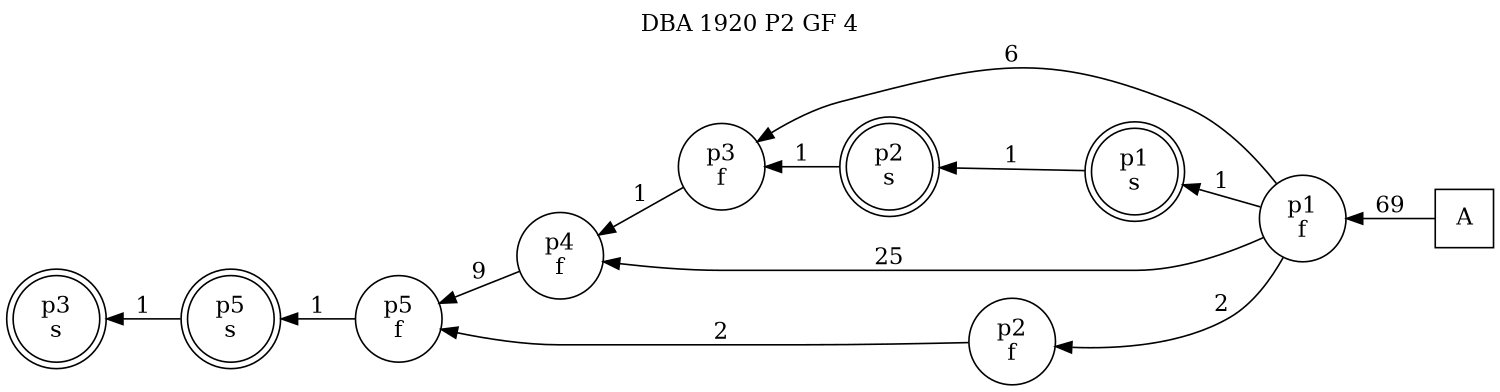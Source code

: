 digraph DBA_1920_P2_GF_4_GOOD {
labelloc="tl"
label= " DBA 1920 P2 GF 4 "
rankdir="RL";
graph [ size=" 10 , 10 !"]

"A" [shape="square" label="A"]
"p1_f" [shape="circle" label="p1
f"]
"p4_f" [shape="circle" label="p4
f"]
"p2_f" [shape="circle" label="p2
f"]
"p5_f" [shape="circle" label="p5
f"]
"p3_f" [shape="circle" label="p3
f"]
"p1_s" [shape="doublecircle" label="p1
s"]
"p2_s" [shape="doublecircle" label="p2
s"]
"p5_s" [shape="doublecircle" label="p5
s"]
"p3_s" [shape="doublecircle" label="p3
s"]
"A" -> "p1_f" [ label=69]
"p1_f" -> "p4_f" [ label=25]
"p1_f" -> "p2_f" [ label=2]
"p1_f" -> "p3_f" [ label=6]
"p1_f" -> "p1_s" [ label=1]
"p4_f" -> "p5_f" [ label=9]
"p2_f" -> "p5_f" [ label=2]
"p5_f" -> "p5_s" [ label=1]
"p3_f" -> "p4_f" [ label=1]
"p1_s" -> "p2_s" [ label=1]
"p2_s" -> "p3_f" [ label=1]
"p5_s" -> "p3_s" [ label=1]
}
